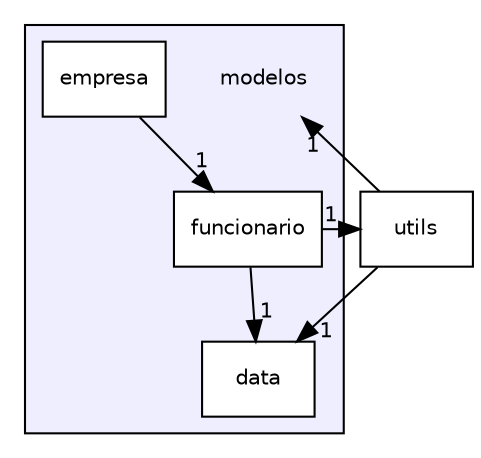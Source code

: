 digraph "modelos" {
  compound=true
  node [ fontsize="10", fontname="Helvetica"];
  edge [ labelfontsize="10", labelfontname="Helvetica"];
  subgraph clusterdir_847a87e7fd795717ad8c6c1af3cd90dc {
    graph [ bgcolor="#eeeeff", pencolor="black", label="" URL="dir_847a87e7fd795717ad8c6c1af3cd90dc.html"];
    dir_847a87e7fd795717ad8c6c1af3cd90dc [shape=plaintext label="modelos"];
    dir_347fe6041dbc3ba4dbc3325ec8ba7b08 [shape=box label="data" color="black" fillcolor="white" style="filled" URL="dir_347fe6041dbc3ba4dbc3325ec8ba7b08.html"];
    dir_db25ebf95eb5bbba9cdc8cb200d8cec5 [shape=box label="empresa" color="black" fillcolor="white" style="filled" URL="dir_db25ebf95eb5bbba9cdc8cb200d8cec5.html"];
    dir_9f44843e5bb32dc7b83923fbd7a2a280 [shape=box label="funcionario" color="black" fillcolor="white" style="filled" URL="dir_9f44843e5bb32dc7b83923fbd7a2a280.html"];
  }
  dir_cbdb8362360e11eafe2fa3bc74cf0ffd [shape=box label="utils" URL="dir_cbdb8362360e11eafe2fa3bc74cf0ffd.html"];
  dir_db25ebf95eb5bbba9cdc8cb200d8cec5->dir_9f44843e5bb32dc7b83923fbd7a2a280 [headlabel="1", labeldistance=1.5 headhref="dir_000005_000007.html"];
  dir_cbdb8362360e11eafe2fa3bc74cf0ffd->dir_347fe6041dbc3ba4dbc3325ec8ba7b08 [headlabel="1", labeldistance=1.5 headhref="dir_000000_000002.html"];
  dir_cbdb8362360e11eafe2fa3bc74cf0ffd->dir_847a87e7fd795717ad8c6c1af3cd90dc [headlabel="1", labeldistance=1.5 headhref="dir_000000_000001.html"];
  dir_9f44843e5bb32dc7b83923fbd7a2a280->dir_cbdb8362360e11eafe2fa3bc74cf0ffd [headlabel="1", labeldistance=1.5 headhref="dir_000007_000000.html"];
  dir_9f44843e5bb32dc7b83923fbd7a2a280->dir_347fe6041dbc3ba4dbc3325ec8ba7b08 [headlabel="1", labeldistance=1.5 headhref="dir_000007_000002.html"];
}
